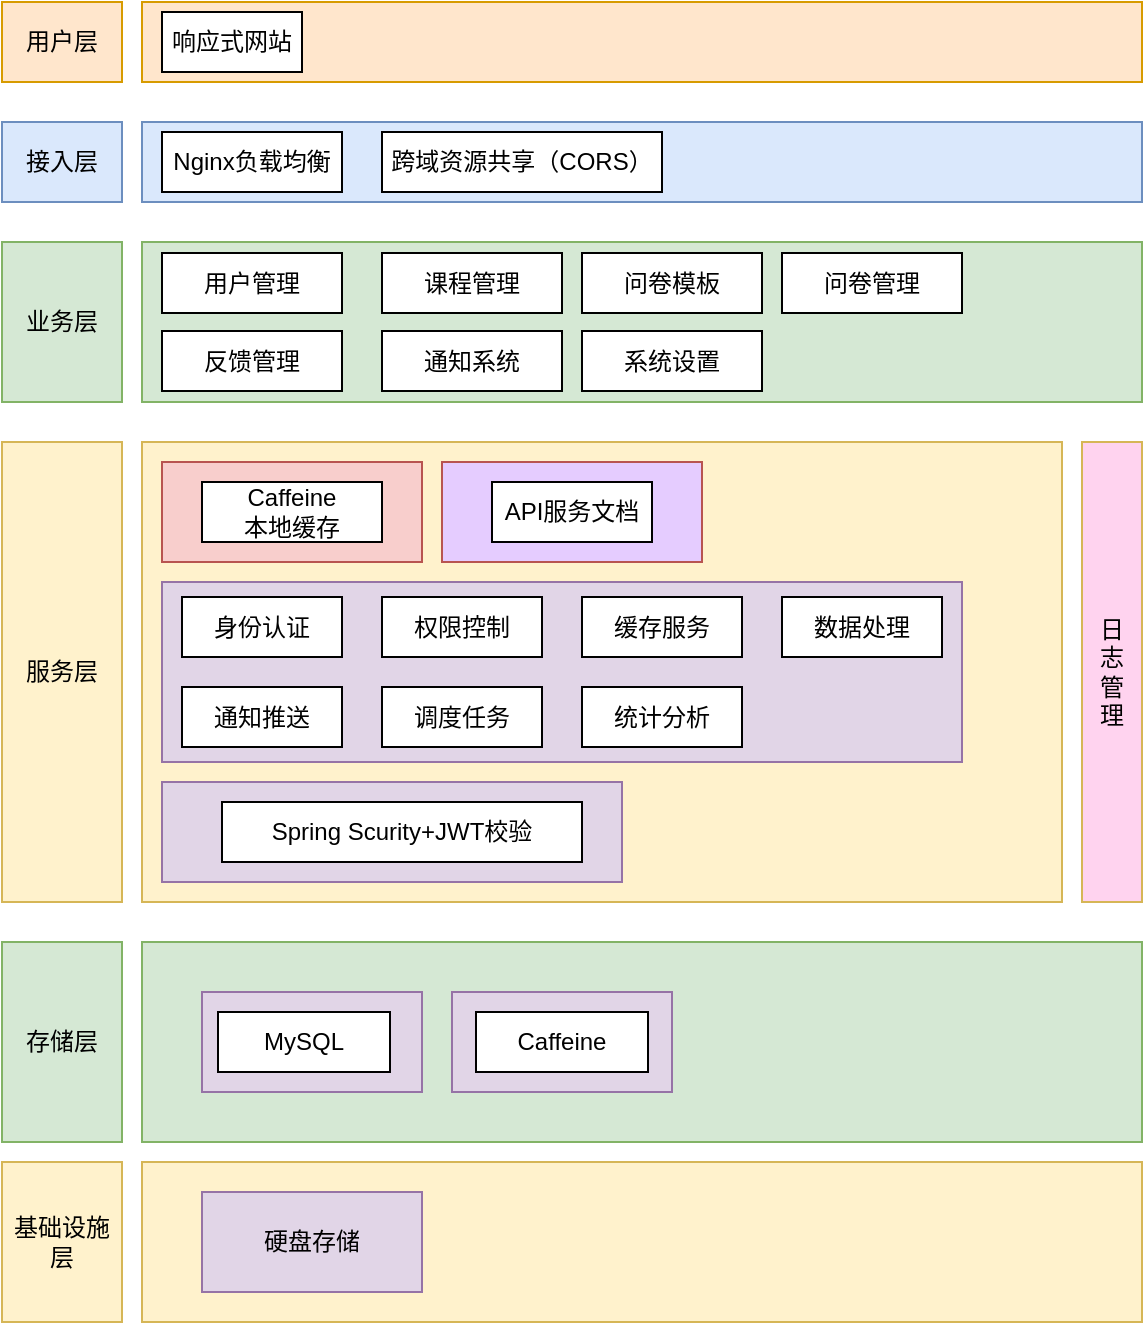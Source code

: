 <mxfile version="26.1.2">
  <diagram id="prtHgNgQTEPvFCAcTncT" name="Page-1">
    <mxGraphModel dx="1050" dy="565" grid="0" gridSize="10" guides="1" tooltips="1" connect="1" arrows="1" fold="1" page="1" pageScale="1" pageWidth="827" pageHeight="1169" math="0" shadow="0">
      <root>
        <mxCell id="0" />
        <mxCell id="1" parent="0" />
        <mxCell id="aHkYz6bdVNfBAJ9LZjZX-3" value="用户层" style="rounded=0;whiteSpace=wrap;html=1;fillColor=#ffe6cc;strokeColor=#d79b00;" parent="1" vertex="1">
          <mxGeometry x="70" y="40" width="60" height="40" as="geometry" />
        </mxCell>
        <mxCell id="aHkYz6bdVNfBAJ9LZjZX-4" value="" style="rounded=0;whiteSpace=wrap;html=1;fillColor=#ffe6cc;strokeColor=#d79b00;" parent="1" vertex="1">
          <mxGeometry x="140" y="40" width="500" height="40" as="geometry" />
        </mxCell>
        <mxCell id="aHkYz6bdVNfBAJ9LZjZX-5" value="响应式网站" style="rounded=0;whiteSpace=wrap;html=1;" parent="1" vertex="1">
          <mxGeometry x="150" y="45" width="70" height="30" as="geometry" />
        </mxCell>
        <mxCell id="aHkYz6bdVNfBAJ9LZjZX-6" value="接入层" style="rounded=0;whiteSpace=wrap;html=1;fillColor=#dae8fc;strokeColor=#6c8ebf;" parent="1" vertex="1">
          <mxGeometry x="70" y="100" width="60" height="40" as="geometry" />
        </mxCell>
        <mxCell id="aHkYz6bdVNfBAJ9LZjZX-7" value="" style="rounded=0;whiteSpace=wrap;html=1;fillColor=#dae8fc;strokeColor=#6c8ebf;" parent="1" vertex="1">
          <mxGeometry x="140" y="100" width="500" height="40" as="geometry" />
        </mxCell>
        <mxCell id="aHkYz6bdVNfBAJ9LZjZX-8" value="Nginx负载均衡" style="rounded=0;whiteSpace=wrap;html=1;" parent="1" vertex="1">
          <mxGeometry x="150" y="105" width="90" height="30" as="geometry" />
        </mxCell>
        <mxCell id="aHkYz6bdVNfBAJ9LZjZX-9" value="跨域资源共享（CORS）" style="rounded=0;whiteSpace=wrap;html=1;" parent="1" vertex="1">
          <mxGeometry x="260" y="105" width="140" height="30" as="geometry" />
        </mxCell>
        <mxCell id="aHkYz6bdVNfBAJ9LZjZX-10" value="业务层" style="rounded=0;whiteSpace=wrap;html=1;fillColor=#d5e8d4;strokeColor=#82b366;" parent="1" vertex="1">
          <mxGeometry x="70" y="160" width="60" height="80" as="geometry" />
        </mxCell>
        <mxCell id="aHkYz6bdVNfBAJ9LZjZX-11" value="" style="rounded=0;whiteSpace=wrap;html=1;fillColor=#d5e8d4;strokeColor=#82b366;" parent="1" vertex="1">
          <mxGeometry x="140" y="160" width="500" height="80" as="geometry" />
        </mxCell>
        <mxCell id="aHkYz6bdVNfBAJ9LZjZX-13" value="用户管理" style="rounded=0;whiteSpace=wrap;html=1;" parent="1" vertex="1">
          <mxGeometry x="150" y="165.5" width="90" height="30" as="geometry" />
        </mxCell>
        <mxCell id="aHkYz6bdVNfBAJ9LZjZX-14" value="课程管理" style="rounded=0;whiteSpace=wrap;html=1;" parent="1" vertex="1">
          <mxGeometry x="260" y="165.5" width="90" height="30" as="geometry" />
        </mxCell>
        <mxCell id="aHkYz6bdVNfBAJ9LZjZX-15" value="问卷模板" style="rounded=0;whiteSpace=wrap;html=1;" parent="1" vertex="1">
          <mxGeometry x="360" y="165.5" width="90" height="30" as="geometry" />
        </mxCell>
        <mxCell id="aHkYz6bdVNfBAJ9LZjZX-16" value="问卷管理" style="rounded=0;whiteSpace=wrap;html=1;" parent="1" vertex="1">
          <mxGeometry x="460" y="165.5" width="90" height="30" as="geometry" />
        </mxCell>
        <mxCell id="aHkYz6bdVNfBAJ9LZjZX-17" value="反馈管理" style="rounded=0;whiteSpace=wrap;html=1;" parent="1" vertex="1">
          <mxGeometry x="150" y="204.5" width="90" height="30" as="geometry" />
        </mxCell>
        <mxCell id="aHkYz6bdVNfBAJ9LZjZX-18" value="通知系统" style="rounded=0;whiteSpace=wrap;html=1;" parent="1" vertex="1">
          <mxGeometry x="260" y="204.5" width="90" height="30" as="geometry" />
        </mxCell>
        <mxCell id="aHkYz6bdVNfBAJ9LZjZX-19" value="系统设置" style="rounded=0;whiteSpace=wrap;html=1;" parent="1" vertex="1">
          <mxGeometry x="360" y="204.5" width="90" height="30" as="geometry" />
        </mxCell>
        <mxCell id="aHkYz6bdVNfBAJ9LZjZX-20" value="服务层" style="rounded=0;whiteSpace=wrap;html=1;fillColor=#fff2cc;strokeColor=#d6b656;" parent="1" vertex="1">
          <mxGeometry x="70" y="260" width="60" height="230" as="geometry" />
        </mxCell>
        <mxCell id="aHkYz6bdVNfBAJ9LZjZX-21" value="" style="rounded=0;whiteSpace=wrap;html=1;fillColor=#fff2cc;strokeColor=#d6b656;" parent="1" vertex="1">
          <mxGeometry x="140" y="260" width="460" height="230" as="geometry" />
        </mxCell>
        <mxCell id="joBLQS6-zFuhAH_D9AVD-7" value="" style="rounded=0;whiteSpace=wrap;html=1;fillColor=#e1d5e7;strokeColor=#9673a6;" parent="1" vertex="1">
          <mxGeometry x="150" y="330" width="400" height="90" as="geometry" />
        </mxCell>
        <mxCell id="aHkYz6bdVNfBAJ9LZjZX-23" value="身份认证" style="rounded=0;whiteSpace=wrap;html=1;" parent="1" vertex="1">
          <mxGeometry x="160" y="337.5" width="80" height="30" as="geometry" />
        </mxCell>
        <mxCell id="aHkYz6bdVNfBAJ9LZjZX-25" value="" style="rounded=0;whiteSpace=wrap;html=1;fillColor=#f8cecc;strokeColor=#b85450;" parent="1" vertex="1">
          <mxGeometry x="150" y="270" width="130" height="50" as="geometry" />
        </mxCell>
        <mxCell id="aHkYz6bdVNfBAJ9LZjZX-27" value="Caffeine&lt;div&gt;本地缓存&lt;/div&gt;" style="rounded=0;whiteSpace=wrap;html=1;" parent="1" vertex="1">
          <mxGeometry x="170" y="280" width="90" height="30" as="geometry" />
        </mxCell>
        <mxCell id="aHkYz6bdVNfBAJ9LZjZX-28" value="权限控制" style="rounded=0;whiteSpace=wrap;html=1;" parent="1" vertex="1">
          <mxGeometry x="260" y="337.5" width="80" height="30" as="geometry" />
        </mxCell>
        <mxCell id="joBLQS6-zFuhAH_D9AVD-1" value="缓存服务" style="rounded=0;whiteSpace=wrap;html=1;" parent="1" vertex="1">
          <mxGeometry x="360" y="337.5" width="80" height="30" as="geometry" />
        </mxCell>
        <mxCell id="joBLQS6-zFuhAH_D9AVD-2" value="数据处理" style="rounded=0;whiteSpace=wrap;html=1;" parent="1" vertex="1">
          <mxGeometry x="460" y="337.5" width="80" height="30" as="geometry" />
        </mxCell>
        <mxCell id="joBLQS6-zFuhAH_D9AVD-3" value="通知推送" style="rounded=0;whiteSpace=wrap;html=1;" parent="1" vertex="1">
          <mxGeometry x="160" y="382.5" width="80" height="30" as="geometry" />
        </mxCell>
        <mxCell id="joBLQS6-zFuhAH_D9AVD-4" value="调度任务" style="rounded=0;whiteSpace=wrap;html=1;" parent="1" vertex="1">
          <mxGeometry x="260" y="382.5" width="80" height="30" as="geometry" />
        </mxCell>
        <mxCell id="joBLQS6-zFuhAH_D9AVD-6" value="统计分析" style="rounded=0;whiteSpace=wrap;html=1;" parent="1" vertex="1">
          <mxGeometry x="360" y="382.5" width="80" height="30" as="geometry" />
        </mxCell>
        <mxCell id="joBLQS6-zFuhAH_D9AVD-9" value="" style="rounded=0;whiteSpace=wrap;html=1;fillColor=#E5CCFF;strokeColor=#b85450;" parent="1" vertex="1">
          <mxGeometry x="290" y="270" width="130" height="50" as="geometry" />
        </mxCell>
        <mxCell id="joBLQS6-zFuhAH_D9AVD-8" value="API服务文档" style="rounded=0;whiteSpace=wrap;html=1;" parent="1" vertex="1">
          <mxGeometry x="315" y="280" width="80" height="30" as="geometry" />
        </mxCell>
        <mxCell id="joBLQS6-zFuhAH_D9AVD-11" value="日&lt;div&gt;&lt;span style=&quot;background-color: transparent; color: light-dark(rgb(0, 0, 0), rgb(255, 255, 255));&quot;&gt;志&lt;/span&gt;&lt;/div&gt;&lt;div&gt;&lt;span style=&quot;background-color: transparent; color: light-dark(rgb(0, 0, 0), rgb(255, 255, 255));&quot;&gt;管&lt;/span&gt;&lt;/div&gt;&lt;div&gt;&lt;span style=&quot;background-color: transparent; color: light-dark(rgb(0, 0, 0), rgb(255, 255, 255));&quot;&gt;理&lt;/span&gt;&lt;br&gt;&lt;/div&gt;" style="rounded=0;whiteSpace=wrap;html=1;fillColor=#FFD3EF;strokeColor=#d6b656;" parent="1" vertex="1">
          <mxGeometry x="610" y="260" width="30" height="230" as="geometry" />
        </mxCell>
        <mxCell id="w2GmNNTeTJ_L6q-KzxWu-1" value="" style="rounded=0;whiteSpace=wrap;html=1;fillColor=#e1d5e7;strokeColor=#9673a6;" parent="1" vertex="1">
          <mxGeometry x="150" y="430" width="230" height="50" as="geometry" />
        </mxCell>
        <mxCell id="w2GmNNTeTJ_L6q-KzxWu-2" value="Spring Scurity+JWT校验" style="rounded=0;whiteSpace=wrap;html=1;" parent="1" vertex="1">
          <mxGeometry x="180" y="440" width="180" height="30" as="geometry" />
        </mxCell>
        <mxCell id="w2GmNNTeTJ_L6q-KzxWu-3" value="存储层&lt;span style=&quot;color: rgba(0, 0, 0, 0); font-family: monospace; font-size: 0px; text-align: start; text-wrap: nowrap;&quot;&gt;%3CmxGraphModel%3E%3Croot%3E%3CmxCell%20id%3D%220%22%2F%3E%3CmxCell%20id%3D%221%22%20parent%3D%220%22%2F%3E%3CmxCell%20id%3D%222%22%20value%3D%22%E6%9C%8D%E5%8A%A1%E5%B1%82%22%20style%3D%22rounded%3D0%3BwhiteSpace%3Dwrap%3Bhtml%3D1%3BfillColor%3D%23fff2cc%3BstrokeColor%3D%23d6b656%3B%22%20vertex%3D%221%22%20parent%3D%221%22%3E%3CmxGeometry%20x%3D%2270%22%20y%3D%22260%22%20width%3D%2260%22%20height%3D%22230%22%20as%3D%22geometry%22%2F%3E%3C%2FmxCell%3E%3C%2Froot%3E%3C%2FmxGraphModel%3E&lt;/span&gt;" style="rounded=0;whiteSpace=wrap;html=1;fillColor=#d5e8d4;strokeColor=#82b366;" parent="1" vertex="1">
          <mxGeometry x="70" y="510" width="60" height="100" as="geometry" />
        </mxCell>
        <mxCell id="w2GmNNTeTJ_L6q-KzxWu-4" value="" style="rounded=0;whiteSpace=wrap;html=1;fillColor=#d5e8d4;strokeColor=#82b366;" parent="1" vertex="1">
          <mxGeometry x="140" y="510" width="500" height="100" as="geometry" />
        </mxCell>
        <mxCell id="w2GmNNTeTJ_L6q-KzxWu-5" value="" style="rounded=0;whiteSpace=wrap;html=1;fillColor=#e1d5e7;strokeColor=#9673a6;" parent="1" vertex="1">
          <mxGeometry x="170" y="535" width="110" height="50" as="geometry" />
        </mxCell>
        <mxCell id="w2GmNNTeTJ_L6q-KzxWu-6" value="" style="rounded=0;whiteSpace=wrap;html=1;fillColor=#e1d5e7;strokeColor=#9673a6;" parent="1" vertex="1">
          <mxGeometry x="295" y="535" width="110" height="50" as="geometry" />
        </mxCell>
        <mxCell id="w2GmNNTeTJ_L6q-KzxWu-7" value="基础设施层" style="rounded=0;whiteSpace=wrap;html=1;fillColor=#fff2cc;strokeColor=#d6b656;" parent="1" vertex="1">
          <mxGeometry x="70" y="620" width="60" height="80" as="geometry" />
        </mxCell>
        <mxCell id="w2GmNNTeTJ_L6q-KzxWu-8" value="" style="rounded=0;whiteSpace=wrap;html=1;fillColor=#fff2cc;strokeColor=#d6b656;" parent="1" vertex="1">
          <mxGeometry x="140" y="620" width="500" height="80" as="geometry" />
        </mxCell>
        <mxCell id="w2GmNNTeTJ_L6q-KzxWu-9" value="硬盘存储" style="rounded=0;whiteSpace=wrap;html=1;fillColor=#e1d5e7;strokeColor=#9673a6;" parent="1" vertex="1">
          <mxGeometry x="170" y="635" width="110" height="50" as="geometry" />
        </mxCell>
        <mxCell id="XzxlfAT-3YHtHr9w-grD-1" value="MySQL" style="rounded=0;whiteSpace=wrap;html=1;" vertex="1" parent="1">
          <mxGeometry x="178" y="545" width="86" height="30" as="geometry" />
        </mxCell>
        <mxCell id="XzxlfAT-3YHtHr9w-grD-2" value="Caffeine" style="rounded=0;whiteSpace=wrap;html=1;" vertex="1" parent="1">
          <mxGeometry x="307" y="545" width="86" height="30" as="geometry" />
        </mxCell>
      </root>
    </mxGraphModel>
  </diagram>
</mxfile>
